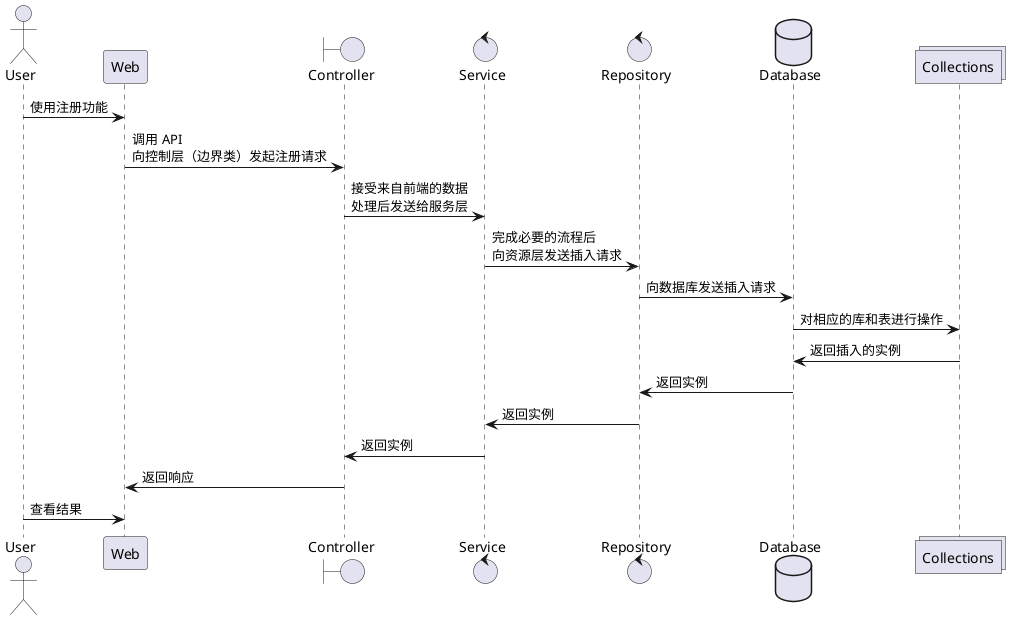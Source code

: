 @startuml

actor       User        as Foo1
participant Web         as Foo2
boundary    Controller  as Foo3
control     Service     as Foo4
control     Repository  as Foo5
database    Database    as Foo6
collections Collections as Foo7
'queue       Queue       as Foo8

Foo1 -> Foo2: 使用注册功能
Foo2 -> Foo3: 调用 API\n向控制层（边界类）发起注册请求
Foo3 -> Foo4: 接受来自前端的数据\n处理后发送给服务层
Foo4 -> Foo5: 完成必要的流程后\n向资源层发送插入请求
Foo5 -> Foo6: 向数据库发送插入请求
Foo6 -> Foo7: 对相应的库和表进行操作
Foo7 -> Foo6: 返回插入的实例
Foo6 -> Foo5: 返回实例
Foo5 -> Foo4: 返回实例
Foo4 -> Foo3: 返回实例
Foo3 -> Foo2: 返回响应
Foo1 -> Foo2: 查看结果

@enduml